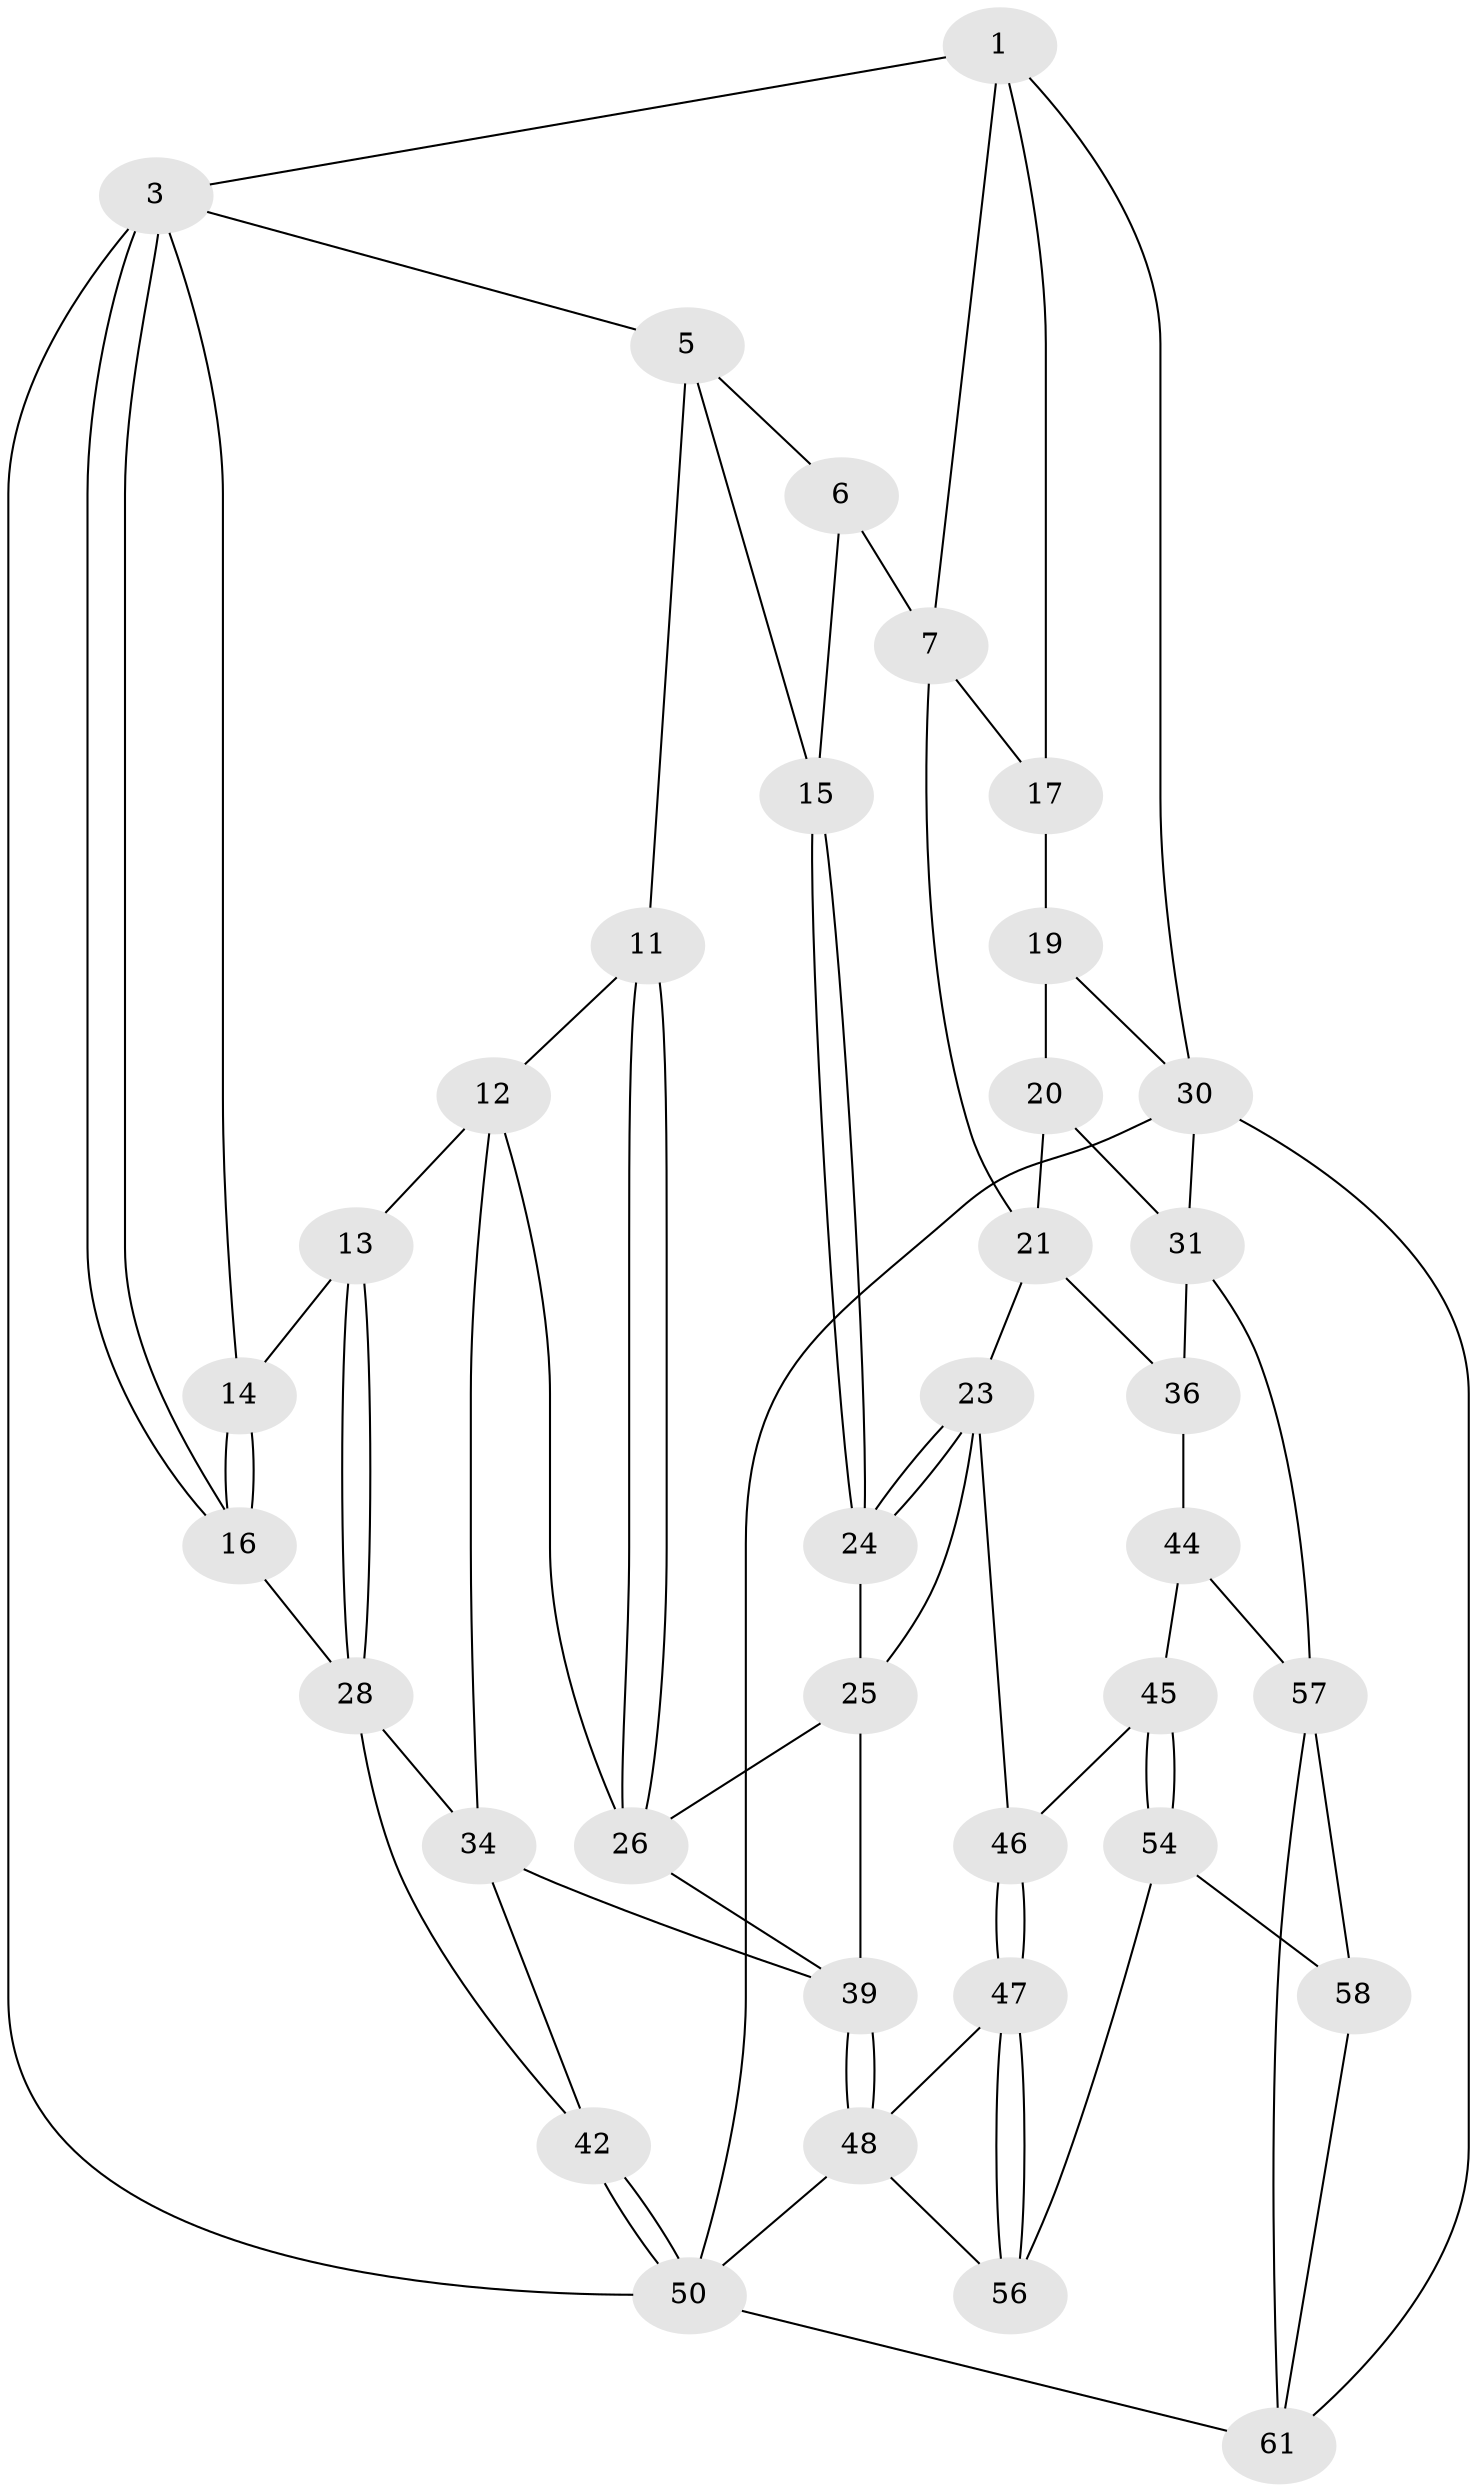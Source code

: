 // Generated by graph-tools (version 1.1) at 2025/24/03/03/25 07:24:32]
// undirected, 37 vertices, 77 edges
graph export_dot {
graph [start="1"]
  node [color=gray90,style=filled];
  1 [pos="+0.6138969180151574+0",super="+2"];
  3 [pos="+0+0",super="+4"];
  5 [pos="+0.3638190841963502+0",super="+10"];
  6 [pos="+0.4070368266090354+0",super="+9"];
  7 [pos="+0.6917137425413397+0.008881265681992594",super="+8"];
  11 [pos="+0.3016053059177299+0.22386785668194872"];
  12 [pos="+0.20107766867781796+0.3042355535359182",super="+33"];
  13 [pos="+0.11023258390914777+0.26240468610425316"];
  14 [pos="+0.07578635480485559+0.15548169757495164"];
  15 [pos="+0.47444959199235337+0.25787759110424446"];
  16 [pos="+0+0.1503645484609447"];
  17 [pos="+0.8435493461822501+0.09552760130053604",super="+18"];
  19 [pos="+0.9375841777148542+0.20666754919702077",super="+27"];
  20 [pos="+0.7999340290697784+0.3364715552802864"];
  21 [pos="+0.6751026889350812+0.2968121224375601",super="+22"];
  23 [pos="+0.5453382942087206+0.41520273784238426",super="+43"];
  24 [pos="+0.49048877729787954+0.38461896990668476"];
  25 [pos="+0.41283960709291107+0.3712855142640544",super="+38"];
  26 [pos="+0.41024505717438237+0.36933232385680215",super="+35"];
  28 [pos="+0+0.33162324627686784",super="+29"];
  30 [pos="+1+0.5156149556427975",super="+49"];
  31 [pos="+1+0.5308559937401267",super="+32"];
  34 [pos="+0.11311149209793087+0.4198050207877704",super="+41"];
  36 [pos="+0.8091368918551787+0.5674180136004129",super="+37"];
  39 [pos="+0.27069581960067524+0.5476587284219561",super="+40"];
  42 [pos="+0+0.7253172930833612"];
  44 [pos="+0.6214098182276132+0.6175181072490297",super="+53"];
  45 [pos="+0.5132841391966875+0.6507605059590408"];
  46 [pos="+0.4421088618699967+0.6155843987893389"];
  47 [pos="+0.3891073761769686+0.6313585037080491"];
  48 [pos="+0.30659975143827417+0.5993512697228895",super="+52"];
  50 [pos="+0+1",super="+51"];
  54 [pos="+0.5142018317101281+0.6536378283209829",super="+55"];
  56 [pos="+0.3921000942906046+0.8530518392765679"];
  57 [pos="+0.7103667769617821+0.8526091554308649",super="+60"];
  58 [pos="+0.5228002579673332+0.665515232525284",super="+59"];
  61 [pos="+0.7486952040730439+1",super="+62"];
  1 -- 7;
  1 -- 3;
  1 -- 17;
  1 -- 30;
  3 -- 16;
  3 -- 16;
  3 -- 5;
  3 -- 14;
  3 -- 50;
  5 -- 6;
  5 -- 11;
  5 -- 15;
  6 -- 15;
  6 -- 7;
  7 -- 17;
  7 -- 21;
  11 -- 12;
  11 -- 26;
  11 -- 26;
  12 -- 13;
  12 -- 34;
  12 -- 26;
  13 -- 14;
  13 -- 28;
  13 -- 28;
  14 -- 16;
  14 -- 16;
  15 -- 24;
  15 -- 24;
  16 -- 28;
  17 -- 19 [weight=2];
  19 -- 20;
  19 -- 30;
  20 -- 21;
  20 -- 31;
  21 -- 23;
  21 -- 36;
  23 -- 24;
  23 -- 24;
  23 -- 46;
  23 -- 25;
  24 -- 25;
  25 -- 26;
  25 -- 39;
  26 -- 39;
  28 -- 34;
  28 -- 42;
  30 -- 31;
  30 -- 50;
  30 -- 61;
  31 -- 36;
  31 -- 57;
  34 -- 42;
  34 -- 39;
  36 -- 44 [weight=2];
  39 -- 48;
  39 -- 48;
  42 -- 50;
  42 -- 50;
  44 -- 45;
  44 -- 57;
  45 -- 46;
  45 -- 54;
  45 -- 54;
  46 -- 47;
  46 -- 47;
  47 -- 48;
  47 -- 56;
  47 -- 56;
  48 -- 50;
  48 -- 56;
  50 -- 61;
  54 -- 58 [weight=2];
  54 -- 56;
  57 -- 58;
  57 -- 61;
  58 -- 61;
}
